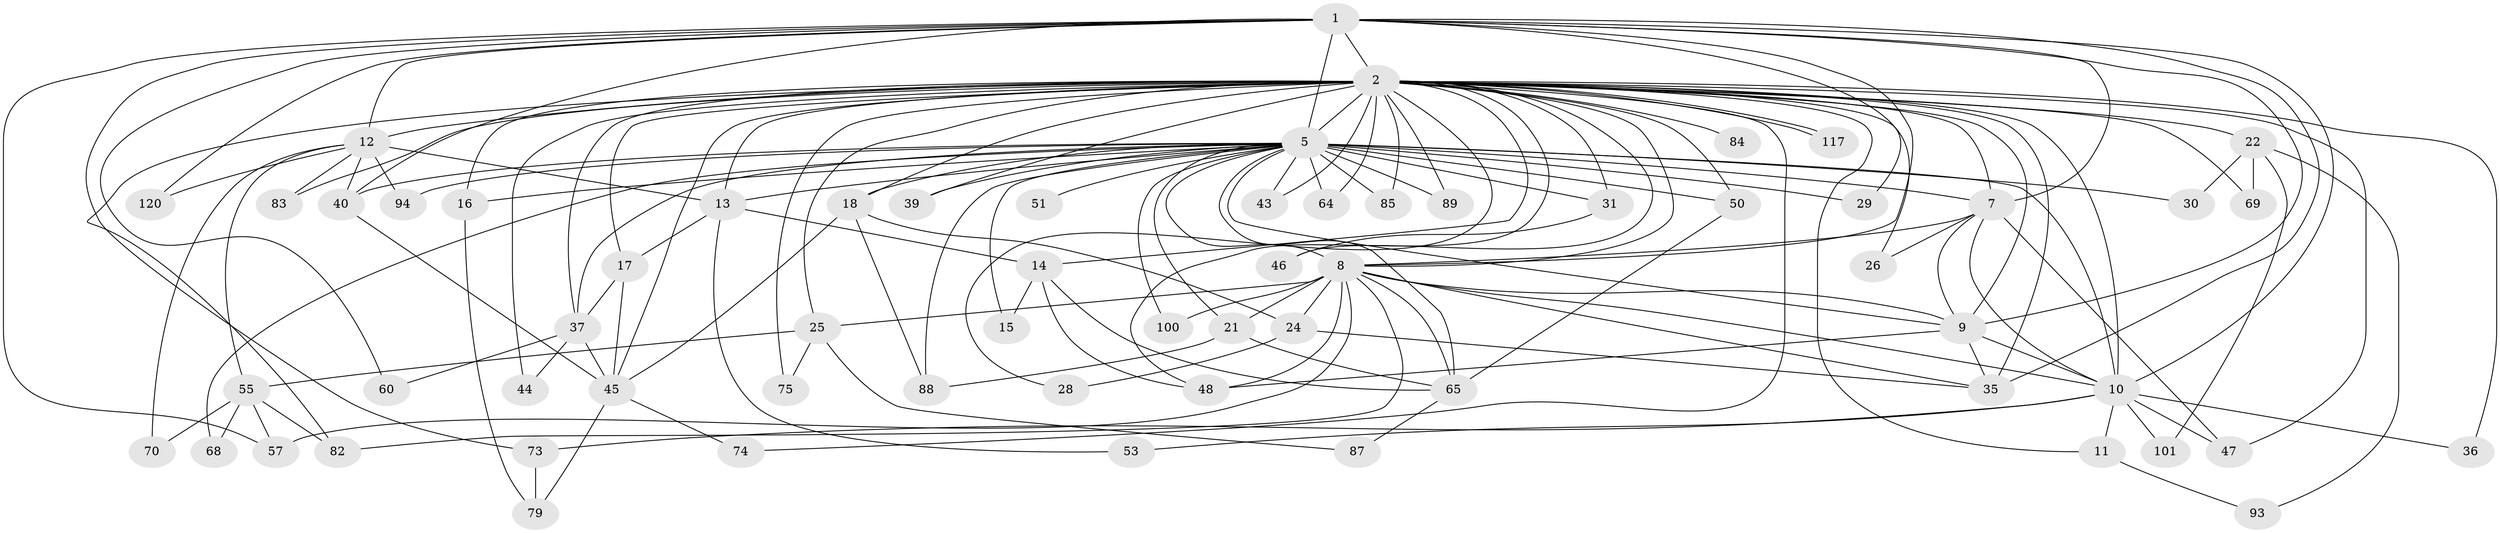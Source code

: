 // original degree distribution, {20: 0.007936507936507936, 22: 0.015873015873015872, 28: 0.007936507936507936, 23: 0.007936507936507936, 25: 0.007936507936507936, 26: 0.007936507936507936, 14: 0.007936507936507936, 12: 0.015873015873015872, 18: 0.007936507936507936, 3: 0.19047619047619047, 9: 0.007936507936507936, 5: 0.03968253968253968, 2: 0.5396825396825397, 4: 0.07142857142857142, 6: 0.031746031746031744, 8: 0.015873015873015872, 7: 0.015873015873015872}
// Generated by graph-tools (version 1.1) at 2025/17/03/04/25 18:17:25]
// undirected, 63 vertices, 149 edges
graph export_dot {
graph [start="1"]
  node [color=gray90,style=filled];
  1;
  2 [super="+4+3"];
  5 [super="+6+38+32+98"];
  7 [super="+86+20"];
  8 [super="+23"];
  9;
  10;
  11;
  12;
  13 [super="+122"];
  14;
  15;
  16;
  17;
  18 [super="+58"];
  21;
  22;
  24 [super="+114"];
  25 [super="+116"];
  26;
  28;
  29;
  30;
  31;
  35 [super="+106+54"];
  36;
  37 [super="+97+124"];
  39;
  40 [super="+63"];
  43;
  44;
  45 [super="+107"];
  46;
  47 [super="+66"];
  48 [super="+121+52"];
  50 [super="+59"];
  51;
  53;
  55;
  57 [super="+123"];
  60;
  64;
  65 [super="+119+72"];
  68;
  69;
  70;
  73;
  74;
  75;
  79 [super="+110"];
  82 [super="+111"];
  83;
  84;
  85;
  87;
  88 [super="+105"];
  89 [super="+91"];
  93;
  94;
  100;
  101;
  117;
  120;
  1 -- 2 [weight=4];
  1 -- 5 [weight=4];
  1 -- 7;
  1 -- 8;
  1 -- 9;
  1 -- 10;
  1 -- 12;
  1 -- 29;
  1 -- 40;
  1 -- 57;
  1 -- 60;
  1 -- 73;
  1 -- 120;
  1 -- 35;
  2 -- 5 [weight=12];
  2 -- 7 [weight=4];
  2 -- 8 [weight=4];
  2 -- 9 [weight=3];
  2 -- 10 [weight=4];
  2 -- 12 [weight=4];
  2 -- 18 [weight=3];
  2 -- 35 [weight=2];
  2 -- 36;
  2 -- 39 [weight=2];
  2 -- 43;
  2 -- 44;
  2 -- 75;
  2 -- 117;
  2 -- 117;
  2 -- 64;
  2 -- 11;
  2 -- 14;
  2 -- 17;
  2 -- 84 [weight=2];
  2 -- 85;
  2 -- 28;
  2 -- 31;
  2 -- 45;
  2 -- 47 [weight=2];
  2 -- 50 [weight=2];
  2 -- 69;
  2 -- 74;
  2 -- 13 [weight=3];
  2 -- 16 [weight=2];
  2 -- 82;
  2 -- 83;
  2 -- 22;
  2 -- 25 [weight=2];
  2 -- 26;
  2 -- 89 [weight=2];
  2 -- 37;
  2 -- 46;
  2 -- 48;
  5 -- 7 [weight=3];
  5 -- 8 [weight=3];
  5 -- 9 [weight=3];
  5 -- 10 [weight=4];
  5 -- 16 [weight=2];
  5 -- 18;
  5 -- 30;
  5 -- 43;
  5 -- 51 [weight=2];
  5 -- 89;
  5 -- 94;
  5 -- 64;
  5 -- 68;
  5 -- 15;
  5 -- 21;
  5 -- 85;
  5 -- 29;
  5 -- 31;
  5 -- 100;
  5 -- 50;
  5 -- 65;
  5 -- 88;
  5 -- 40;
  5 -- 13 [weight=2];
  5 -- 37;
  5 -- 39;
  7 -- 8 [weight=2];
  7 -- 9;
  7 -- 10;
  7 -- 47 [weight=2];
  7 -- 26;
  8 -- 9;
  8 -- 10;
  8 -- 21;
  8 -- 24;
  8 -- 57;
  8 -- 65 [weight=2];
  8 -- 100;
  8 -- 48;
  8 -- 25;
  8 -- 82;
  8 -- 35;
  9 -- 10;
  9 -- 35;
  9 -- 48;
  10 -- 11;
  10 -- 36;
  10 -- 53;
  10 -- 73;
  10 -- 101;
  10 -- 47;
  11 -- 93;
  12 -- 13;
  12 -- 40;
  12 -- 55;
  12 -- 70;
  12 -- 83;
  12 -- 94;
  12 -- 120;
  13 -- 14;
  13 -- 17;
  13 -- 53;
  14 -- 15;
  14 -- 48;
  14 -- 65;
  16 -- 79;
  17 -- 37;
  17 -- 45;
  18 -- 24;
  18 -- 88;
  18 -- 45;
  21 -- 88;
  21 -- 65;
  22 -- 30;
  22 -- 69;
  22 -- 93;
  22 -- 101;
  24 -- 28;
  24 -- 35;
  25 -- 55;
  25 -- 75;
  25 -- 87;
  31 -- 46;
  37 -- 44;
  37 -- 60;
  37 -- 45 [weight=2];
  40 -- 45;
  45 -- 74;
  45 -- 79;
  50 -- 65;
  55 -- 68;
  55 -- 70;
  55 -- 82;
  55 -- 57;
  65 -- 87;
  73 -- 79;
}
